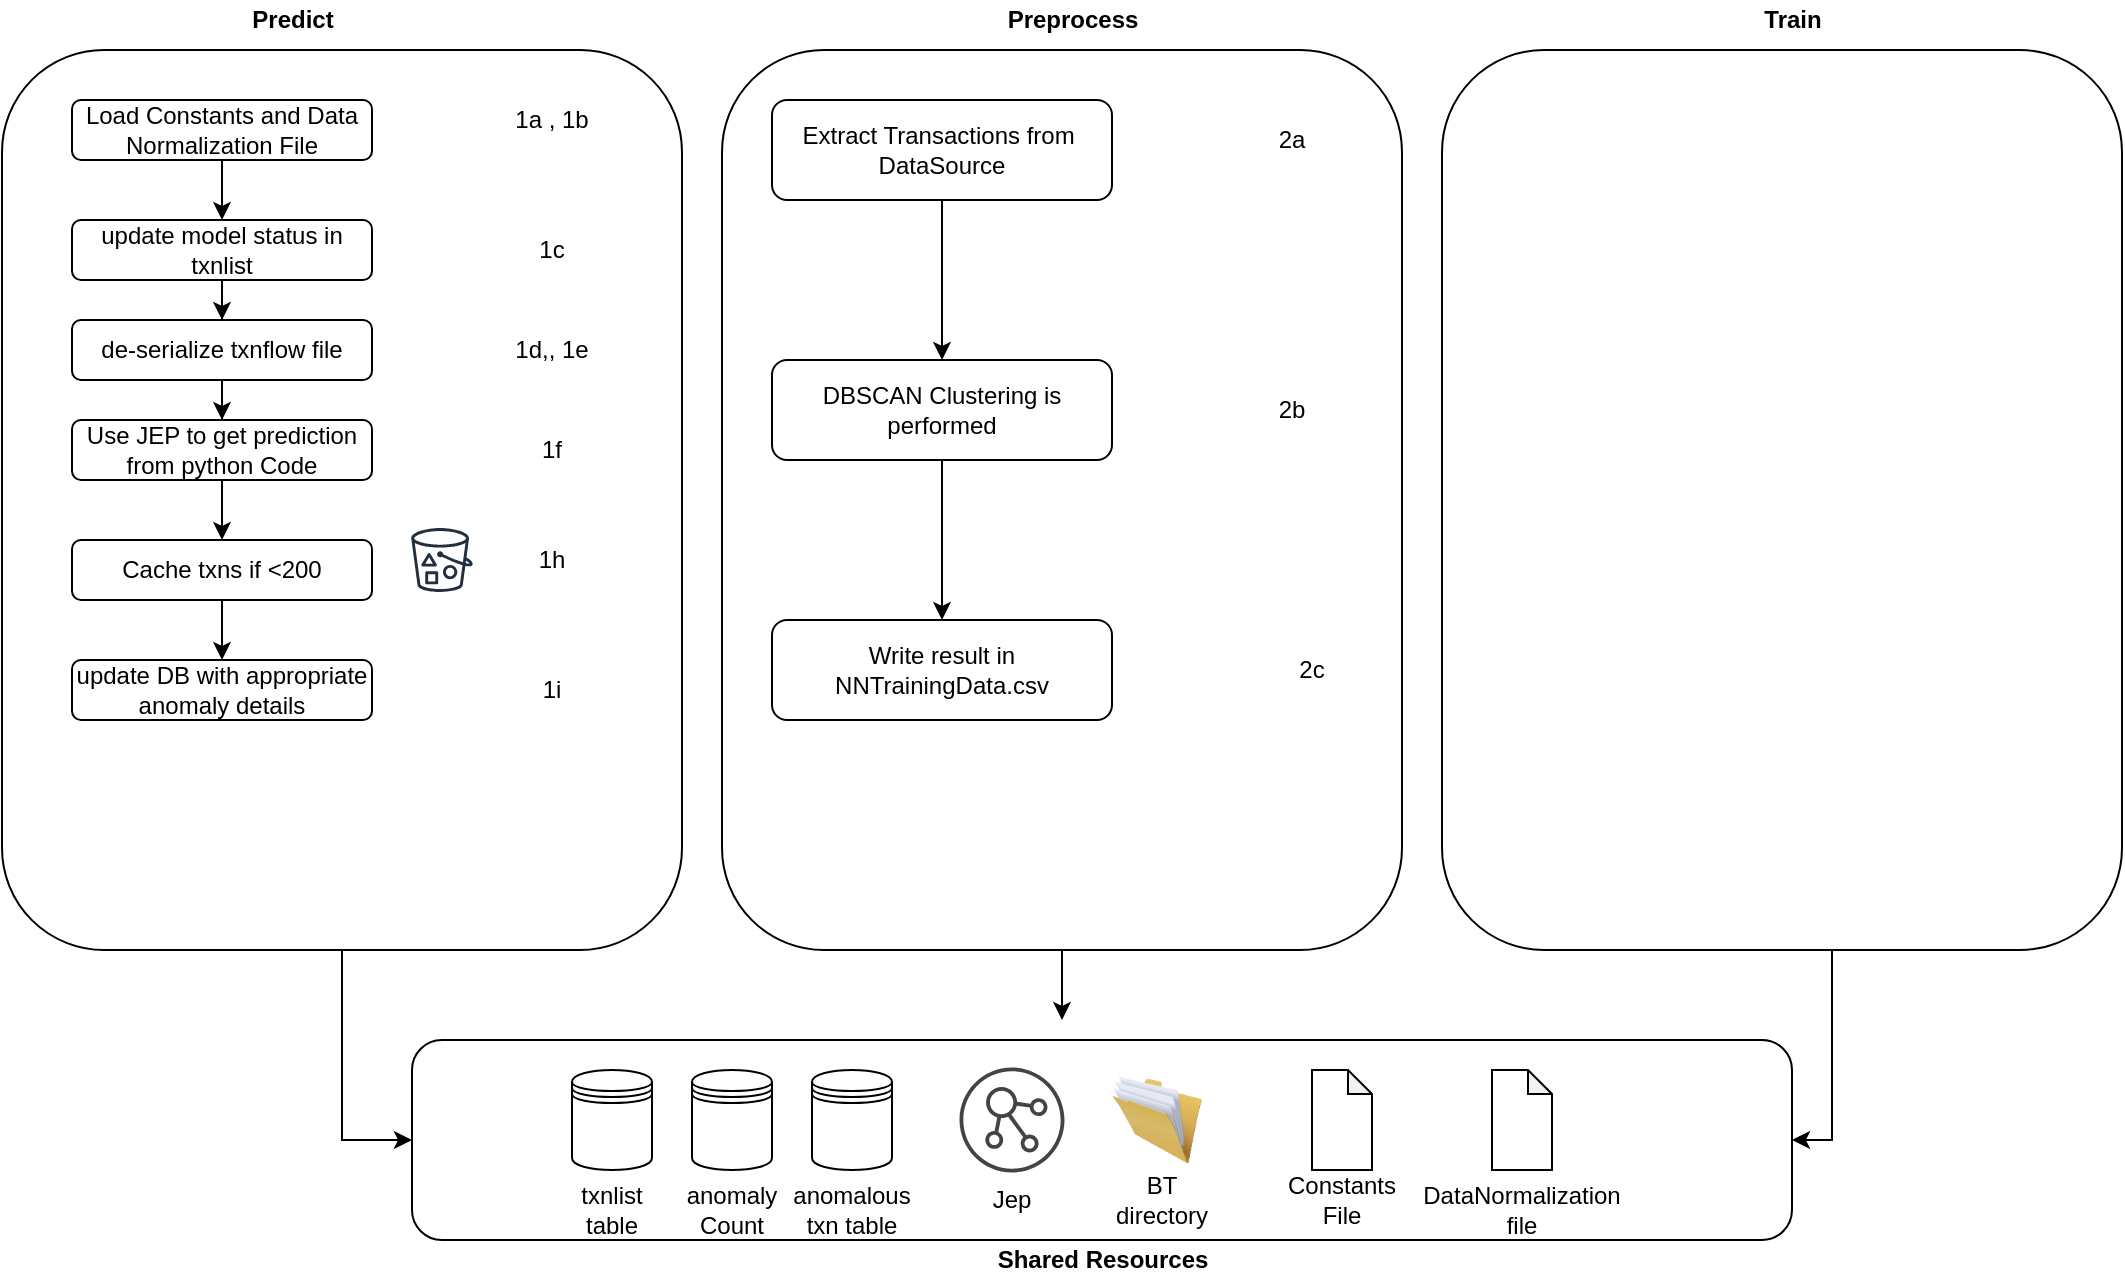 <mxfile version="13.5.6" type="github">
  <diagram id="mq79HPodI-qMUnVJ8zkv" name="Page-1">
    <mxGraphModel dx="2128" dy="1648" grid="1" gridSize="10" guides="1" tooltips="1" connect="1" arrows="1" fold="1" page="1" pageScale="1" pageWidth="850" pageHeight="1100" math="0" shadow="0">
      <root>
        <mxCell id="0" />
        <mxCell id="1" parent="0" />
        <mxCell id="hrdju-AQXvvUvQQoPG_u-17" value="" style="rounded=1;whiteSpace=wrap;html=1;rotation=90;fontStyle=1" vertex="1" parent="1">
          <mxGeometry x="240" y="-50" width="450" height="340" as="geometry" />
        </mxCell>
        <mxCell id="hrdju-AQXvvUvQQoPG_u-2" value="" style="rounded=1;whiteSpace=wrap;html=1;" vertex="1" parent="1">
          <mxGeometry x="140" y="390" width="690" height="100" as="geometry" />
        </mxCell>
        <mxCell id="hrdju-AQXvvUvQQoPG_u-5" value="" style="shape=datastore;whiteSpace=wrap;html=1;" vertex="1" parent="1">
          <mxGeometry x="220" y="405" width="40" height="50" as="geometry" />
        </mxCell>
        <mxCell id="hrdju-AQXvvUvQQoPG_u-6" value="" style="shape=datastore;whiteSpace=wrap;html=1;" vertex="1" parent="1">
          <mxGeometry x="340" y="405" width="40" height="50" as="geometry" />
        </mxCell>
        <mxCell id="hrdju-AQXvvUvQQoPG_u-10" value="" style="shape=note;whiteSpace=wrap;html=1;backgroundOutline=1;darkOpacity=0.05;size=12;" vertex="1" parent="1">
          <mxGeometry x="590" y="405" width="30" height="50" as="geometry" />
        </mxCell>
        <mxCell id="hrdju-AQXvvUvQQoPG_u-12" value="" style="shape=image;html=1;verticalAlign=top;verticalLabelPosition=bottom;labelBackgroundColor=#ffffff;imageAspect=0;aspect=fixed;image=https://cdn3.iconfinder.com/data/icons/dompicon-glyph-file-format-2/256/file-jar-format-type-128.png" vertex="1" parent="1">
          <mxGeometry x="760" y="405" width="50" height="50" as="geometry" />
        </mxCell>
        <mxCell id="hrdju-AQXvvUvQQoPG_u-25" style="edgeStyle=orthogonalEdgeStyle;rounded=0;orthogonalLoop=1;jettySize=auto;html=1;exitX=1;exitY=0.5;exitDx=0;exitDy=0;entryX=0;entryY=0.5;entryDx=0;entryDy=0;" edge="1" parent="1" source="hrdju-AQXvvUvQQoPG_u-14" target="hrdju-AQXvvUvQQoPG_u-2">
          <mxGeometry relative="1" as="geometry" />
        </mxCell>
        <mxCell id="hrdju-AQXvvUvQQoPG_u-14" value="" style="rounded=1;whiteSpace=wrap;html=1;rotation=90;" vertex="1" parent="1">
          <mxGeometry x="-120" y="-50" width="450" height="340" as="geometry" />
        </mxCell>
        <mxCell id="hrdju-AQXvvUvQQoPG_u-28" style="edgeStyle=orthogonalEdgeStyle;rounded=0;orthogonalLoop=1;jettySize=auto;html=1;exitX=1;exitY=0.5;exitDx=0;exitDy=0;entryX=1;entryY=0.5;entryDx=0;entryDy=0;" edge="1" parent="1" source="hrdju-AQXvvUvQQoPG_u-16" target="hrdju-AQXvvUvQQoPG_u-2">
          <mxGeometry relative="1" as="geometry">
            <Array as="points">
              <mxPoint x="850" y="345" />
              <mxPoint x="850" y="440" />
            </Array>
          </mxGeometry>
        </mxCell>
        <mxCell id="hrdju-AQXvvUvQQoPG_u-16" value="" style="rounded=1;whiteSpace=wrap;html=1;rotation=90;" vertex="1" parent="1">
          <mxGeometry x="600" y="-50" width="450" height="340" as="geometry" />
        </mxCell>
        <mxCell id="hrdju-AQXvvUvQQoPG_u-26" style="edgeStyle=orthogonalEdgeStyle;rounded=0;orthogonalLoop=1;jettySize=auto;html=1;exitX=1;exitY=0.5;exitDx=0;exitDy=0;entryX=0.375;entryY=0.5;entryDx=0;entryDy=0;entryPerimeter=0;" edge="1" parent="1" source="hrdju-AQXvvUvQQoPG_u-17">
          <mxGeometry relative="1" as="geometry">
            <mxPoint x="465" y="380" as="targetPoint" />
          </mxGeometry>
        </mxCell>
        <mxCell id="hrdju-AQXvvUvQQoPG_u-18" value="&lt;b&gt;Predict&lt;/b&gt;" style="text;html=1;align=center;verticalAlign=middle;resizable=0;points=[];autosize=1;" vertex="1" parent="1">
          <mxGeometry x="50" y="-130" width="60" height="20" as="geometry" />
        </mxCell>
        <mxCell id="hrdju-AQXvvUvQQoPG_u-19" value="&lt;b&gt;Preprocess&lt;/b&gt;" style="text;html=1;align=center;verticalAlign=middle;resizable=0;points=[];autosize=1;" vertex="1" parent="1">
          <mxGeometry x="430" y="-130" width="80" height="20" as="geometry" />
        </mxCell>
        <mxCell id="hrdju-AQXvvUvQQoPG_u-20" value="&lt;b&gt;Train&lt;/b&gt;" style="text;html=1;align=center;verticalAlign=middle;resizable=0;points=[];autosize=1;" vertex="1" parent="1">
          <mxGeometry x="810" y="-130" width="40" height="20" as="geometry" />
        </mxCell>
        <mxCell id="hrdju-AQXvvUvQQoPG_u-21" value="Constants File" style="text;html=1;strokeColor=none;fillColor=none;align=center;verticalAlign=middle;whiteSpace=wrap;rounded=0;" vertex="1" parent="1">
          <mxGeometry x="585" y="460" width="40" height="20" as="geometry" />
        </mxCell>
        <mxCell id="hrdju-AQXvvUvQQoPG_u-22" value="" style="shape=note;whiteSpace=wrap;html=1;backgroundOutline=1;darkOpacity=0.05;size=12;" vertex="1" parent="1">
          <mxGeometry x="680" y="405" width="30" height="50" as="geometry" />
        </mxCell>
        <mxCell id="hrdju-AQXvvUvQQoPG_u-24" value="DataNormalization file" style="text;html=1;strokeColor=none;fillColor=none;align=center;verticalAlign=middle;whiteSpace=wrap;rounded=0;" vertex="1" parent="1">
          <mxGeometry x="675" y="465" width="40" height="20" as="geometry" />
        </mxCell>
        <mxCell id="hrdju-AQXvvUvQQoPG_u-27" value="&lt;b&gt;Shared Resources&lt;/b&gt;" style="text;html=1;align=center;verticalAlign=middle;resizable=0;points=[];autosize=1;" vertex="1" parent="1">
          <mxGeometry x="425" y="490" width="120" height="20" as="geometry" />
        </mxCell>
        <mxCell id="hrdju-AQXvvUvQQoPG_u-42" style="edgeStyle=orthogonalEdgeStyle;rounded=0;orthogonalLoop=1;jettySize=auto;html=1;exitX=0.5;exitY=1;exitDx=0;exitDy=0;" edge="1" parent="1" source="hrdju-AQXvvUvQQoPG_u-31" target="hrdju-AQXvvUvQQoPG_u-37">
          <mxGeometry relative="1" as="geometry" />
        </mxCell>
        <mxCell id="hrdju-AQXvvUvQQoPG_u-31" value="Load Constants and Data Normalization File" style="rounded=1;whiteSpace=wrap;html=1;" vertex="1" parent="1">
          <mxGeometry x="-30" y="-80" width="150" height="30" as="geometry" />
        </mxCell>
        <mxCell id="hrdju-AQXvvUvQQoPG_u-34" value="" style="image;html=1;image=img/lib/clip_art/general/Full_Folder_128x128.png" vertex="1" parent="1">
          <mxGeometry x="490" y="407.5" width="45" height="45" as="geometry" />
        </mxCell>
        <mxCell id="hrdju-AQXvvUvQQoPG_u-35" value="BT directory" style="text;html=1;strokeColor=none;fillColor=none;align=center;verticalAlign=middle;whiteSpace=wrap;rounded=0;" vertex="1" parent="1">
          <mxGeometry x="495" y="460" width="40" height="20" as="geometry" />
        </mxCell>
        <mxCell id="hrdju-AQXvvUvQQoPG_u-48" value="" style="edgeStyle=orthogonalEdgeStyle;rounded=0;orthogonalLoop=1;jettySize=auto;html=1;" edge="1" parent="1" source="hrdju-AQXvvUvQQoPG_u-37" target="hrdju-AQXvvUvQQoPG_u-47">
          <mxGeometry relative="1" as="geometry" />
        </mxCell>
        <mxCell id="hrdju-AQXvvUvQQoPG_u-37" value="update model status in txnlist" style="rounded=1;whiteSpace=wrap;html=1;" vertex="1" parent="1">
          <mxGeometry x="-30" y="-20" width="150" height="30" as="geometry" />
        </mxCell>
        <mxCell id="hrdju-AQXvvUvQQoPG_u-38" value="txnlist table" style="text;html=1;strokeColor=none;fillColor=none;align=center;verticalAlign=middle;whiteSpace=wrap;rounded=0;" vertex="1" parent="1">
          <mxGeometry x="220" y="465" width="40" height="20" as="geometry" />
        </mxCell>
        <mxCell id="hrdju-AQXvvUvQQoPG_u-43" value="1a , 1b" style="text;html=1;strokeColor=none;fillColor=none;align=center;verticalAlign=middle;whiteSpace=wrap;rounded=0;" vertex="1" parent="1">
          <mxGeometry x="190" y="-80" width="40" height="20" as="geometry" />
        </mxCell>
        <mxCell id="hrdju-AQXvvUvQQoPG_u-44" value="1c" style="text;html=1;strokeColor=none;fillColor=none;align=center;verticalAlign=middle;whiteSpace=wrap;rounded=0;" vertex="1" parent="1">
          <mxGeometry x="190" y="-15" width="40" height="20" as="geometry" />
        </mxCell>
        <mxCell id="hrdju-AQXvvUvQQoPG_u-53" value="" style="edgeStyle=orthogonalEdgeStyle;rounded=0;orthogonalLoop=1;jettySize=auto;html=1;" edge="1" parent="1" source="hrdju-AQXvvUvQQoPG_u-47" target="hrdju-AQXvvUvQQoPG_u-52">
          <mxGeometry relative="1" as="geometry" />
        </mxCell>
        <mxCell id="hrdju-AQXvvUvQQoPG_u-47" value="de-serialize txnflow file" style="rounded=1;whiteSpace=wrap;html=1;" vertex="1" parent="1">
          <mxGeometry x="-30" y="30" width="150" height="30" as="geometry" />
        </mxCell>
        <mxCell id="hrdju-AQXvvUvQQoPG_u-49" value="" style="pointerEvents=1;shadow=0;dashed=0;html=1;strokeColor=none;fillColor=#434445;aspect=fixed;labelPosition=center;verticalLabelPosition=bottom;verticalAlign=top;align=center;outlineConnect=0;shape=mxgraph.vvd.nsx_controller;" vertex="1" parent="1">
          <mxGeometry x="413.75" y="403.75" width="52.5" height="52.5" as="geometry" />
        </mxCell>
        <mxCell id="hrdju-AQXvvUvQQoPG_u-50" value="Jep" style="text;html=1;strokeColor=none;fillColor=none;align=center;verticalAlign=middle;whiteSpace=wrap;rounded=0;" vertex="1" parent="1">
          <mxGeometry x="420" y="460" width="40" height="20" as="geometry" />
        </mxCell>
        <mxCell id="hrdju-AQXvvUvQQoPG_u-51" value="1d,, 1e" style="text;html=1;strokeColor=none;fillColor=none;align=center;verticalAlign=middle;whiteSpace=wrap;rounded=0;" vertex="1" parent="1">
          <mxGeometry x="190" y="35" width="40" height="20" as="geometry" />
        </mxCell>
        <mxCell id="hrdju-AQXvvUvQQoPG_u-57" value="" style="edgeStyle=orthogonalEdgeStyle;rounded=0;orthogonalLoop=1;jettySize=auto;html=1;" edge="1" parent="1" source="hrdju-AQXvvUvQQoPG_u-52" target="hrdju-AQXvvUvQQoPG_u-56">
          <mxGeometry relative="1" as="geometry" />
        </mxCell>
        <mxCell id="hrdju-AQXvvUvQQoPG_u-52" value="Use JEP to get prediction from python Code" style="rounded=1;whiteSpace=wrap;html=1;" vertex="1" parent="1">
          <mxGeometry x="-30" y="80" width="150" height="30" as="geometry" />
        </mxCell>
        <mxCell id="hrdju-AQXvvUvQQoPG_u-54" value="1f" style="text;html=1;strokeColor=none;fillColor=none;align=center;verticalAlign=middle;whiteSpace=wrap;rounded=0;" vertex="1" parent="1">
          <mxGeometry x="190" y="85" width="40" height="20" as="geometry" />
        </mxCell>
        <mxCell id="hrdju-AQXvvUvQQoPG_u-55" value="" style="outlineConnect=0;fontColor=#232F3E;gradientColor=none;strokeColor=#232F3E;fillColor=#ffffff;dashed=0;verticalLabelPosition=bottom;verticalAlign=top;align=center;html=1;fontSize=12;fontStyle=0;aspect=fixed;shape=mxgraph.aws4.resourceIcon;resIcon=mxgraph.aws4.bucket_with_objects;" vertex="1" parent="1">
          <mxGeometry x="135" y="130" width="40" height="40" as="geometry" />
        </mxCell>
        <mxCell id="hrdju-AQXvvUvQQoPG_u-64" value="" style="edgeStyle=orthogonalEdgeStyle;rounded=0;orthogonalLoop=1;jettySize=auto;html=1;" edge="1" parent="1" source="hrdju-AQXvvUvQQoPG_u-56" target="hrdju-AQXvvUvQQoPG_u-63">
          <mxGeometry relative="1" as="geometry" />
        </mxCell>
        <mxCell id="hrdju-AQXvvUvQQoPG_u-56" value="Cache txns if &amp;lt;200" style="rounded=1;whiteSpace=wrap;html=1;" vertex="1" parent="1">
          <mxGeometry x="-30" y="140" width="150" height="30" as="geometry" />
        </mxCell>
        <mxCell id="hrdju-AQXvvUvQQoPG_u-59" value="" style="shape=datastore;whiteSpace=wrap;html=1;" vertex="1" parent="1">
          <mxGeometry x="280" y="405" width="40" height="50" as="geometry" />
        </mxCell>
        <mxCell id="hrdju-AQXvvUvQQoPG_u-60" value="anomalous&lt;br&gt;txn table" style="text;html=1;strokeColor=none;fillColor=none;align=center;verticalAlign=middle;whiteSpace=wrap;rounded=0;" vertex="1" parent="1">
          <mxGeometry x="340" y="465" width="40" height="20" as="geometry" />
        </mxCell>
        <mxCell id="hrdju-AQXvvUvQQoPG_u-61" value="anomaly&lt;br&gt;Count" style="text;html=1;strokeColor=none;fillColor=none;align=center;verticalAlign=middle;whiteSpace=wrap;rounded=0;" vertex="1" parent="1">
          <mxGeometry x="280" y="465" width="40" height="20" as="geometry" />
        </mxCell>
        <mxCell id="hrdju-AQXvvUvQQoPG_u-62" value="" style="shape=image;html=1;verticalAlign=top;verticalLabelPosition=bottom;labelBackgroundColor=#ffffff;imageAspect=0;aspect=fixed;image=https://cdn2.iconfinder.com/data/icons/flat-ui-icons-24-px/24/new-24-128.png;fontStyle=1" vertex="1" parent="1">
          <mxGeometry x="140" y="200" width="30" height="30" as="geometry" />
        </mxCell>
        <mxCell id="hrdju-AQXvvUvQQoPG_u-63" value="update DB with appropriate anomaly details" style="rounded=1;whiteSpace=wrap;html=1;" vertex="1" parent="1">
          <mxGeometry x="-30" y="200" width="150" height="30" as="geometry" />
        </mxCell>
        <mxCell id="hrdju-AQXvvUvQQoPG_u-65" value="1i" style="text;html=1;strokeColor=none;fillColor=none;align=center;verticalAlign=middle;whiteSpace=wrap;rounded=0;" vertex="1" parent="1">
          <mxGeometry x="190" y="205" width="40" height="20" as="geometry" />
        </mxCell>
        <mxCell id="hrdju-AQXvvUvQQoPG_u-66" value="1h" style="text;html=1;strokeColor=none;fillColor=none;align=center;verticalAlign=middle;whiteSpace=wrap;rounded=0;" vertex="1" parent="1">
          <mxGeometry x="190" y="140" width="40" height="20" as="geometry" />
        </mxCell>
        <mxCell id="hrdju-AQXvvUvQQoPG_u-69" value="" style="shape=image;html=1;verticalAlign=top;verticalLabelPosition=bottom;labelBackgroundColor=#ffffff;imageAspect=0;aspect=fixed;image=https://cdn4.iconfinder.com/data/icons/documents-42/512/document_file_paper_page-12-128.png" vertex="1" parent="1">
          <mxGeometry x="135" y="25" width="40" height="40" as="geometry" />
        </mxCell>
        <mxCell id="hrdju-AQXvvUvQQoPG_u-77" value="" style="edgeStyle=orthogonalEdgeStyle;rounded=0;orthogonalLoop=1;jettySize=auto;html=1;" edge="1" parent="1" source="hrdju-AQXvvUvQQoPG_u-75" target="hrdju-AQXvvUvQQoPG_u-76">
          <mxGeometry relative="1" as="geometry" />
        </mxCell>
        <mxCell id="hrdju-AQXvvUvQQoPG_u-75" value="Extract Transactions from&amp;nbsp;&lt;br&gt;DataSource" style="rounded=1;whiteSpace=wrap;html=1;" vertex="1" parent="1">
          <mxGeometry x="320" y="-80" width="170" height="50" as="geometry" />
        </mxCell>
        <mxCell id="hrdju-AQXvvUvQQoPG_u-79" value="" style="edgeStyle=orthogonalEdgeStyle;rounded=0;orthogonalLoop=1;jettySize=auto;html=1;" edge="1" parent="1" source="hrdju-AQXvvUvQQoPG_u-76" target="hrdju-AQXvvUvQQoPG_u-78">
          <mxGeometry relative="1" as="geometry" />
        </mxCell>
        <mxCell id="hrdju-AQXvvUvQQoPG_u-76" value="DBSCAN Clustering is performed" style="rounded=1;whiteSpace=wrap;html=1;" vertex="1" parent="1">
          <mxGeometry x="320" y="50" width="170" height="50" as="geometry" />
        </mxCell>
        <mxCell id="hrdju-AQXvvUvQQoPG_u-78" value="Write result in NNTrainingData.csv" style="rounded=1;whiteSpace=wrap;html=1;" vertex="1" parent="1">
          <mxGeometry x="320" y="180" width="170" height="50" as="geometry" />
        </mxCell>
        <mxCell id="hrdju-AQXvvUvQQoPG_u-80" value="2a" style="text;html=1;strokeColor=none;fillColor=none;align=center;verticalAlign=middle;whiteSpace=wrap;rounded=0;" vertex="1" parent="1">
          <mxGeometry x="560" y="-70" width="40" height="20" as="geometry" />
        </mxCell>
        <mxCell id="hrdju-AQXvvUvQQoPG_u-81" value="2b" style="text;html=1;strokeColor=none;fillColor=none;align=center;verticalAlign=middle;whiteSpace=wrap;rounded=0;" vertex="1" parent="1">
          <mxGeometry x="560" y="65" width="40" height="20" as="geometry" />
        </mxCell>
        <mxCell id="hrdju-AQXvvUvQQoPG_u-82" value="2c" style="text;html=1;strokeColor=none;fillColor=none;align=center;verticalAlign=middle;whiteSpace=wrap;rounded=0;" vertex="1" parent="1">
          <mxGeometry x="570" y="195" width="40" height="20" as="geometry" />
        </mxCell>
        <mxCell id="hrdju-AQXvvUvQQoPG_u-83" value="" style="shape=image;html=1;verticalAlign=top;verticalLabelPosition=bottom;labelBackgroundColor=#ffffff;imageAspect=0;aspect=fixed;image=https://cdn4.iconfinder.com/data/icons/documents-42/512/document_file_paper_page-12-128.png" vertex="1" parent="1">
          <mxGeometry x="510" y="-75" width="40" height="40" as="geometry" />
        </mxCell>
        <mxCell id="hrdju-AQXvvUvQQoPG_u-84" value="" style="shape=image;html=1;verticalAlign=top;verticalLabelPosition=bottom;labelBackgroundColor=#ffffff;imageAspect=0;aspect=fixed;image=https://cdn4.iconfinder.com/data/icons/essential-app-1/16/cluster-data-group-organize-128.png" vertex="1" parent="1">
          <mxGeometry x="505.5" y="50" width="19" height="19" as="geometry" />
        </mxCell>
        <mxCell id="hrdju-AQXvvUvQQoPG_u-85" value="" style="shape=image;html=1;verticalAlign=top;verticalLabelPosition=bottom;labelBackgroundColor=#ffffff;imageAspect=0;aspect=fixed;image=https://cdn4.iconfinder.com/data/icons/essential-app-1/16/cluster-data-group-organize-128.png" vertex="1" parent="1">
          <mxGeometry x="537" y="50" width="13" height="13" as="geometry" />
        </mxCell>
        <mxCell id="hrdju-AQXvvUvQQoPG_u-86" value="" style="shape=image;html=1;verticalAlign=top;verticalLabelPosition=bottom;labelBackgroundColor=#ffffff;imageAspect=0;aspect=fixed;image=https://cdn4.iconfinder.com/data/icons/essential-app-1/16/cluster-data-group-organize-128.png" vertex="1" parent="1">
          <mxGeometry x="510" y="69" width="40" height="40" as="geometry" />
        </mxCell>
        <mxCell id="hrdju-AQXvvUvQQoPG_u-87" value="" style="shape=image;html=1;verticalAlign=top;verticalLabelPosition=bottom;labelBackgroundColor=#ffffff;imageAspect=0;aspect=fixed;image=https://cdn2.iconfinder.com/data/icons/flat-ui-icons-24-px/24/new-24-128.png;fontStyle=1" vertex="1" parent="1">
          <mxGeometry x="520" y="185" width="30" height="30" as="geometry" />
        </mxCell>
      </root>
    </mxGraphModel>
  </diagram>
</mxfile>

